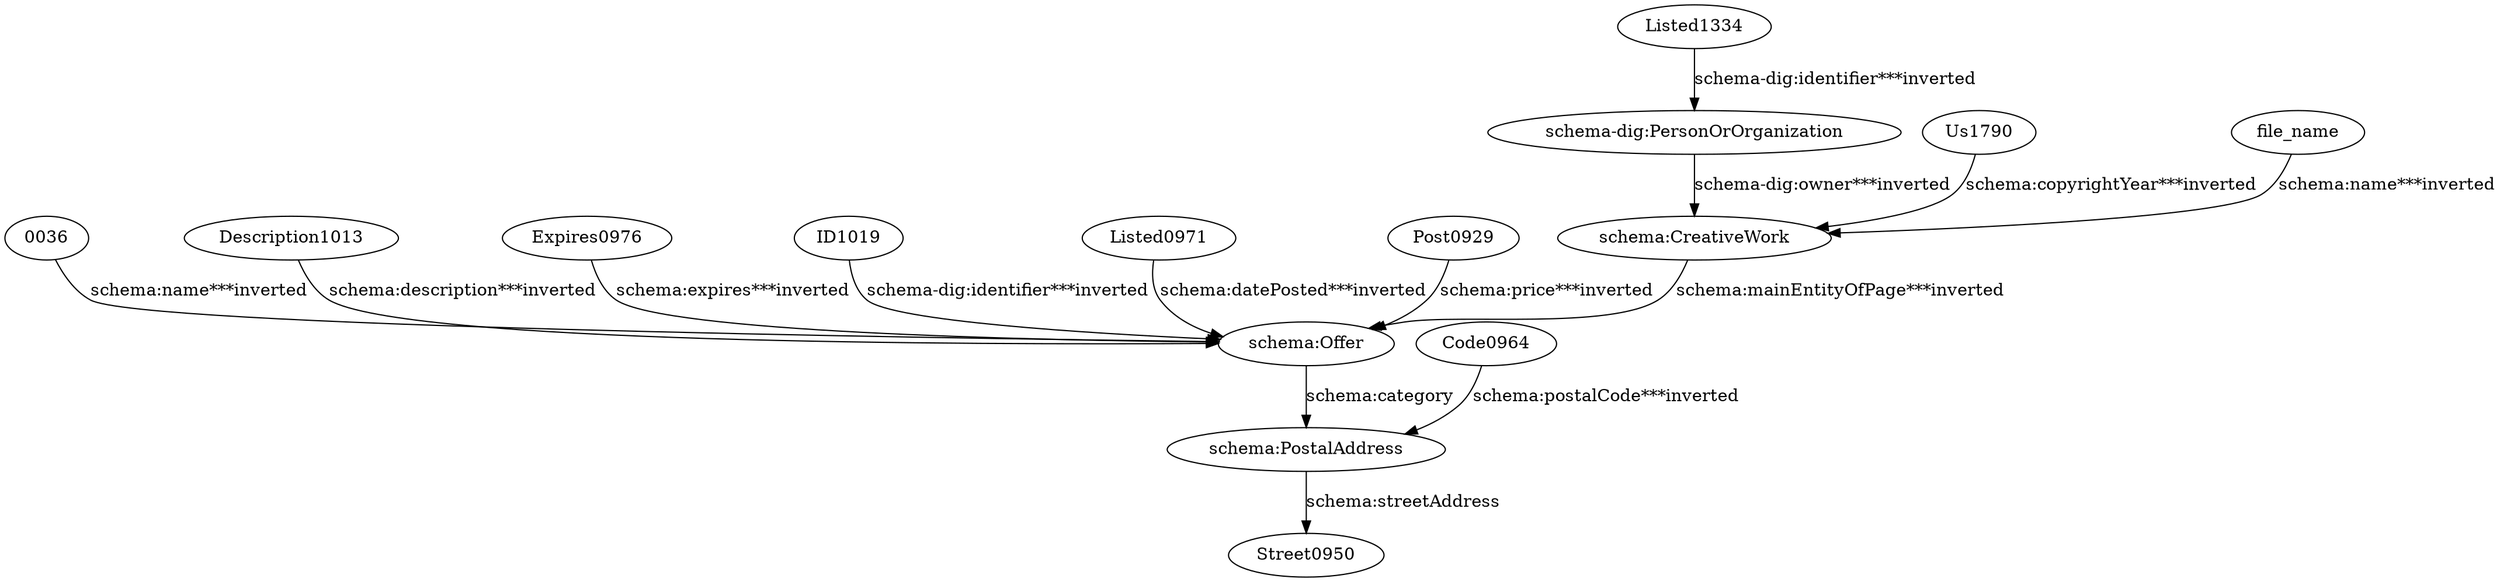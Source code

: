 digraph {
  "0036" [type=attribute_name,label="0036"]
  "schema:Offer1" [type=class_uri,label="schema:Offer"]
  Code0964 [type=attribute_name,label=Code0964]
  "schema:PostalAddress1" [type=class_uri,label="schema:PostalAddress"]
  Description1013 [type=attribute_name,label=Description1013]
  Expires0976 [type=attribute_name,label=Expires0976]
  ID1019 [type=attribute_name,label=ID1019]
  Listed0971 [type=attribute_name,label=Listed0971]
  Listed1334 [type=attribute_name,label=Listed1334]
  "schema-dig:PersonOrOrganization1" [type=class_uri,label="schema-dig:PersonOrOrganization"]
  Post0929 [type=attribute_name,label=Post0929]
  Us1790 [type=attribute_name,label=Us1790]
  "schema:CreativeWork1" [type=class_uri,label="schema:CreativeWork"]
  file_name [type=attribute_name,label=file_name]
  Street0950 [type=attribute_name,label=Street0950]
  "0036" -> "schema:Offer1" [type=st_property_uri,label="schema:name***inverted",weight=1]
  Code0964 -> "schema:PostalAddress1" [type=st_property_uri,label="schema:postalCode***inverted",weight=1]
  Description1013 -> "schema:Offer1" [type=st_property_uri,label="schema:description***inverted",weight=1]
  Expires0976 -> "schema:Offer1" [type=st_property_uri,label="schema:expires***inverted",weight=1]
  ID1019 -> "schema:Offer1" [type=st_property_uri,label="schema-dig:identifier***inverted",weight=1]
  Listed0971 -> "schema:Offer1" [type=st_property_uri,label="schema:datePosted***inverted",weight=1]
  Listed1334 -> "schema-dig:PersonOrOrganization1" [type=st_property_uri,label="schema-dig:identifier***inverted",weight=1]
  Post0929 -> "schema:Offer1" [type=st_property_uri,label="schema:price***inverted",weight=1]
  Us1790 -> "schema:CreativeWork1" [type=st_property_uri,label="schema:copyrightYear***inverted",weight=1]
  file_name -> "schema:CreativeWork1" [type=st_property_uri,label="schema:name***inverted",weight=1]
  "schema-dig:PersonOrOrganization1" -> "schema:CreativeWork1" [type=inherited,label="schema-dig:owner***inverted",weight=4]
  "schema:CreativeWork1" -> "schema:Offer1" [type=inherited,label="schema:mainEntityOfPage***inverted",weight=4]
  "schema:Offer1" -> "schema:PostalAddress1" [label="schema:category",type=inherited,weight=4]
  "schema:PostalAddress1" -> Street0950 [label="schema:streetAddress",type=st_property_uri]
}
